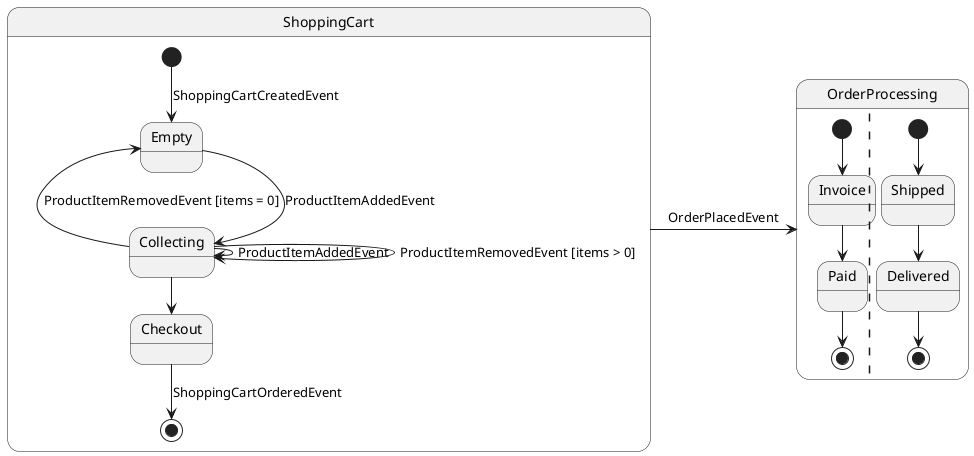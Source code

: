 @startuml
state ShoppingCart {
    [*] --> Empty: ShoppingCartCreatedEvent
    Empty --> Collecting: ProductItemAddedEvent
    Collecting -left-> Empty: ProductItemRemovedEvent [items = 0]
    Collecting --> Collecting: ProductItemAddedEvent
    Collecting --> Collecting: ProductItemRemovedEvent [items > 0]
    Collecting --> Checkout
    Checkout --> [*]: ShoppingCartOrderedEvent
}
state OrderProcessing {
    ShoppingCart -> OrderProcessing: OrderPlacedEvent
    [*] --> Invoice
    Invoice --> Paid
    Paid --> [*]
    ||
    [*] --> Shipped
    Shipped --> Delivered
    Delivered --> [*]
}
@enduml
